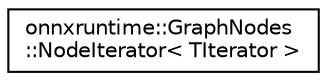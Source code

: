 digraph "Graphical Class Hierarchy"
{
  edge [fontname="Helvetica",fontsize="10",labelfontname="Helvetica",labelfontsize="10"];
  node [fontname="Helvetica",fontsize="10",shape=record];
  rankdir="LR";
  Node0 [label="onnxruntime::GraphNodes\l::NodeIterator\< TIterator \>",height=0.2,width=0.4,color="black", fillcolor="white", style="filled",URL="$classonnxruntime_1_1GraphNodes_1_1NodeIterator.html"];
}
